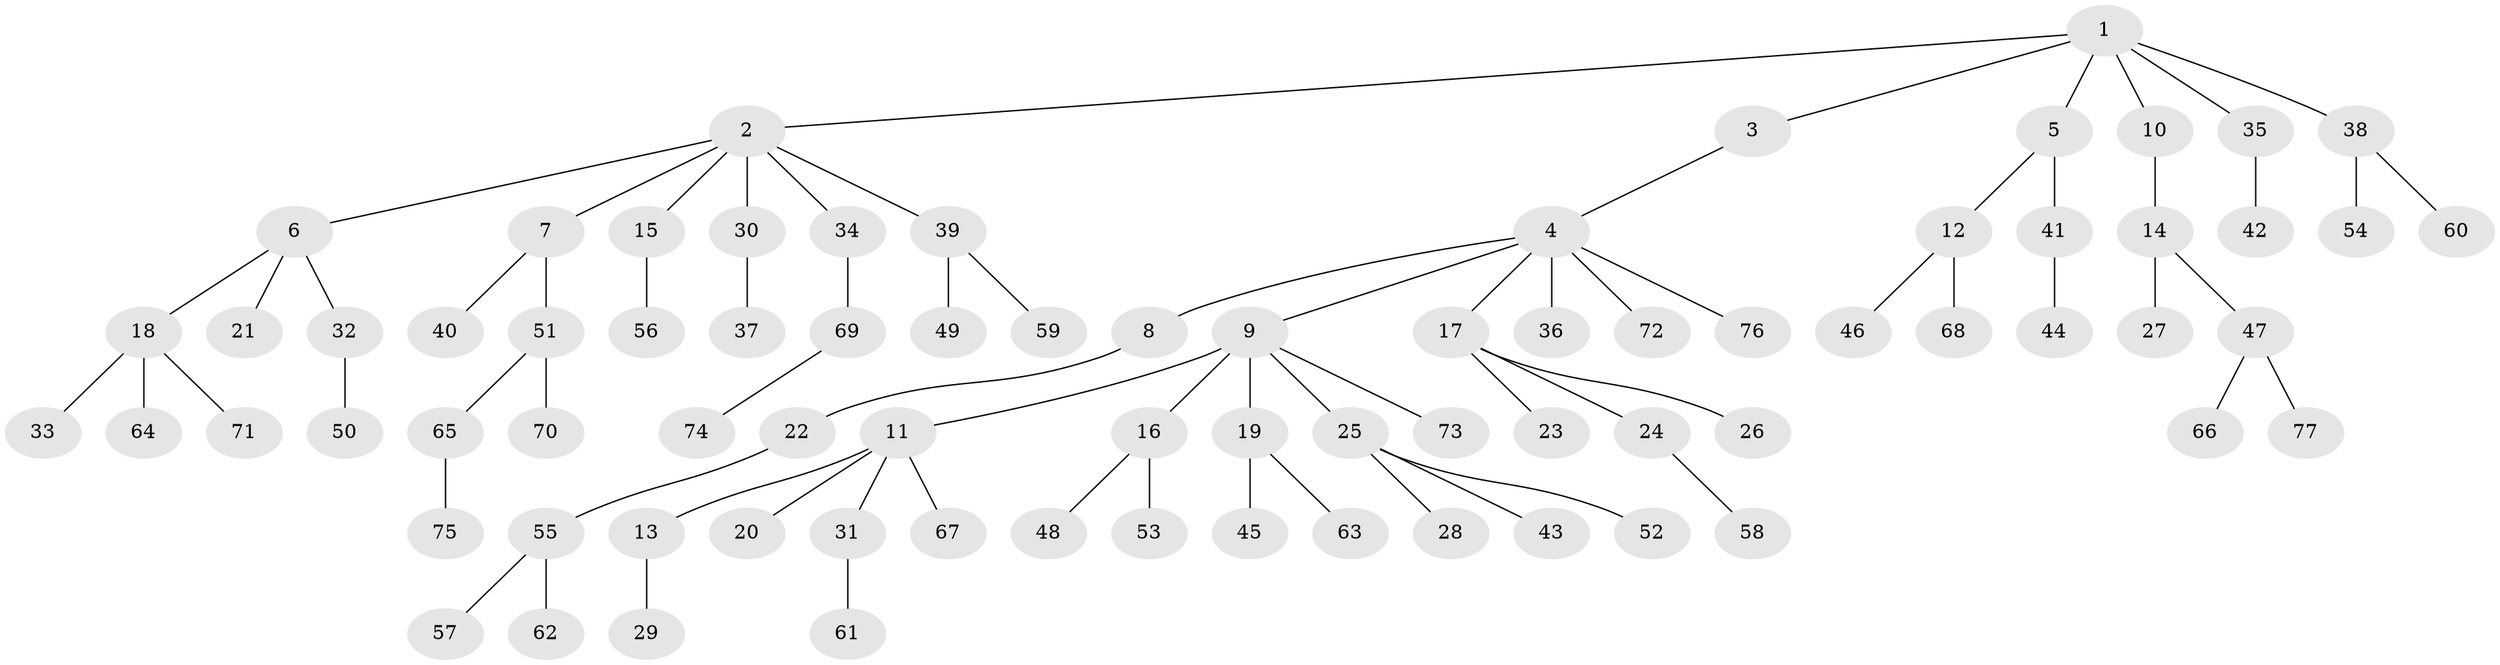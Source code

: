 // coarse degree distribution, {7: 0.0392156862745098, 2: 0.21568627450980393, 6: 0.0196078431372549, 4: 0.058823529411764705, 5: 0.0196078431372549, 3: 0.0784313725490196, 1: 0.5686274509803921}
// Generated by graph-tools (version 1.1) at 2025/52/02/27/25 19:52:11]
// undirected, 77 vertices, 76 edges
graph export_dot {
graph [start="1"]
  node [color=gray90,style=filled];
  1;
  2;
  3;
  4;
  5;
  6;
  7;
  8;
  9;
  10;
  11;
  12;
  13;
  14;
  15;
  16;
  17;
  18;
  19;
  20;
  21;
  22;
  23;
  24;
  25;
  26;
  27;
  28;
  29;
  30;
  31;
  32;
  33;
  34;
  35;
  36;
  37;
  38;
  39;
  40;
  41;
  42;
  43;
  44;
  45;
  46;
  47;
  48;
  49;
  50;
  51;
  52;
  53;
  54;
  55;
  56;
  57;
  58;
  59;
  60;
  61;
  62;
  63;
  64;
  65;
  66;
  67;
  68;
  69;
  70;
  71;
  72;
  73;
  74;
  75;
  76;
  77;
  1 -- 2;
  1 -- 3;
  1 -- 5;
  1 -- 10;
  1 -- 35;
  1 -- 38;
  2 -- 6;
  2 -- 7;
  2 -- 15;
  2 -- 30;
  2 -- 34;
  2 -- 39;
  3 -- 4;
  4 -- 8;
  4 -- 9;
  4 -- 17;
  4 -- 36;
  4 -- 72;
  4 -- 76;
  5 -- 12;
  5 -- 41;
  6 -- 18;
  6 -- 21;
  6 -- 32;
  7 -- 40;
  7 -- 51;
  8 -- 22;
  9 -- 11;
  9 -- 16;
  9 -- 19;
  9 -- 25;
  9 -- 73;
  10 -- 14;
  11 -- 13;
  11 -- 20;
  11 -- 31;
  11 -- 67;
  12 -- 46;
  12 -- 68;
  13 -- 29;
  14 -- 27;
  14 -- 47;
  15 -- 56;
  16 -- 48;
  16 -- 53;
  17 -- 23;
  17 -- 24;
  17 -- 26;
  18 -- 33;
  18 -- 64;
  18 -- 71;
  19 -- 45;
  19 -- 63;
  22 -- 55;
  24 -- 58;
  25 -- 28;
  25 -- 43;
  25 -- 52;
  30 -- 37;
  31 -- 61;
  32 -- 50;
  34 -- 69;
  35 -- 42;
  38 -- 54;
  38 -- 60;
  39 -- 49;
  39 -- 59;
  41 -- 44;
  47 -- 66;
  47 -- 77;
  51 -- 65;
  51 -- 70;
  55 -- 57;
  55 -- 62;
  65 -- 75;
  69 -- 74;
}
